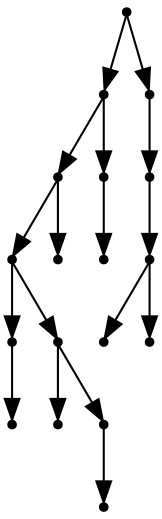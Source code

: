 digraph {
  17 [shape=point];
  11 [shape=point];
  8 [shape=point];
  6 [shape=point];
  1 [shape=point];
  0 [shape=point];
  5 [shape=point];
  2 [shape=point];
  4 [shape=point];
  3 [shape=point];
  7 [shape=point];
  10 [shape=point];
  9 [shape=point];
  16 [shape=point];
  15 [shape=point];
  14 [shape=point];
  12 [shape=point];
  13 [shape=point];
17 -> 11;
11 -> 8;
8 -> 6;
6 -> 1;
1 -> 0;
6 -> 5;
5 -> 2;
5 -> 4;
4 -> 3;
8 -> 7;
11 -> 10;
10 -> 9;
17 -> 16;
16 -> 15;
15 -> 14;
14 -> 12;
14 -> 13;
}
